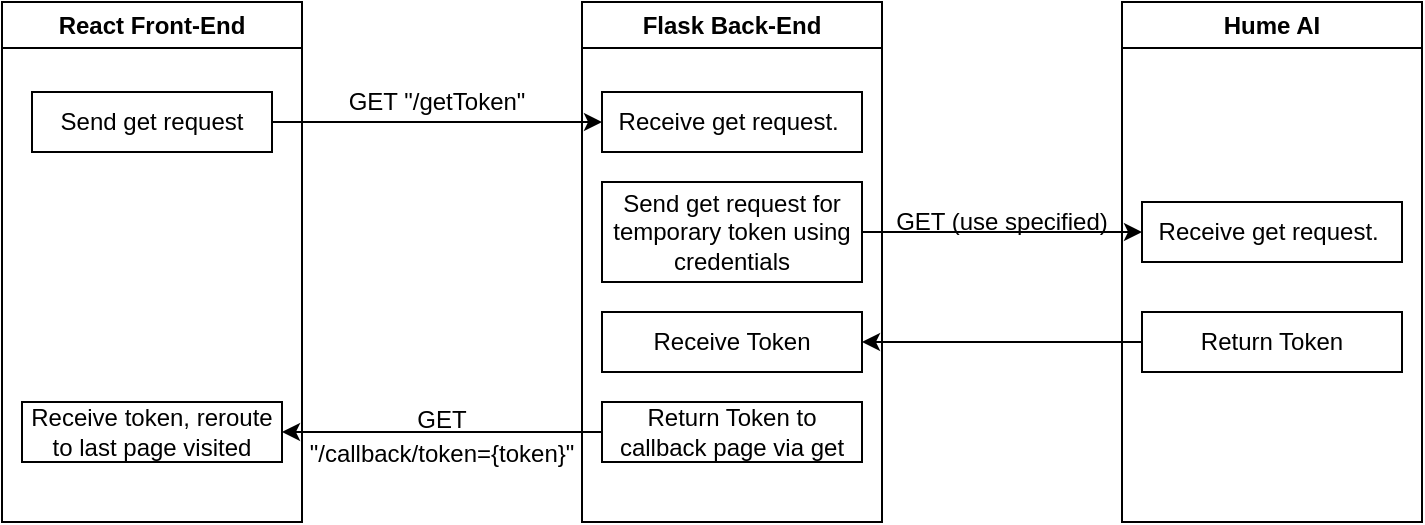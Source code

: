 <mxfile version="24.7.3" type="device">
  <diagram name="Page-1" id="WxkDtdB9mhiRu2S-x5A9">
    <mxGraphModel dx="786" dy="459" grid="1" gridSize="10" guides="1" tooltips="1" connect="1" arrows="1" fold="1" page="1" pageScale="1" pageWidth="850" pageHeight="1100" math="0" shadow="0">
      <root>
        <mxCell id="0" />
        <mxCell id="1" parent="0" />
        <mxCell id="zeQbHcwvESbQHkoAGNXC-2" value="React Front-End" style="swimlane;whiteSpace=wrap;html=1;" vertex="1" parent="1">
          <mxGeometry x="90" y="180" width="150" height="260" as="geometry" />
        </mxCell>
        <mxCell id="zeQbHcwvESbQHkoAGNXC-7" value="Send get request" style="rounded=0;whiteSpace=wrap;html=1;" vertex="1" parent="zeQbHcwvESbQHkoAGNXC-2">
          <mxGeometry x="15" y="45" width="120" height="30" as="geometry" />
        </mxCell>
        <mxCell id="zeQbHcwvESbQHkoAGNXC-24" value="Receive token, reroute to last page visited" style="rounded=0;whiteSpace=wrap;html=1;" vertex="1" parent="zeQbHcwvESbQHkoAGNXC-2">
          <mxGeometry x="10" y="200" width="130" height="30" as="geometry" />
        </mxCell>
        <mxCell id="zeQbHcwvESbQHkoAGNXC-3" value="Flask Back-End" style="swimlane;whiteSpace=wrap;html=1;" vertex="1" parent="1">
          <mxGeometry x="380" y="180" width="150" height="260" as="geometry" />
        </mxCell>
        <mxCell id="zeQbHcwvESbQHkoAGNXC-8" value="Receive get request.&amp;nbsp;" style="rounded=0;whiteSpace=wrap;html=1;" vertex="1" parent="zeQbHcwvESbQHkoAGNXC-3">
          <mxGeometry x="10" y="45" width="130" height="30" as="geometry" />
        </mxCell>
        <mxCell id="zeQbHcwvESbQHkoAGNXC-10" style="edgeStyle=orthogonalEdgeStyle;rounded=0;orthogonalLoop=1;jettySize=auto;html=1;exitX=0.5;exitY=1;exitDx=0;exitDy=0;" edge="1" parent="zeQbHcwvESbQHkoAGNXC-3" source="zeQbHcwvESbQHkoAGNXC-8" target="zeQbHcwvESbQHkoAGNXC-8">
          <mxGeometry relative="1" as="geometry" />
        </mxCell>
        <mxCell id="zeQbHcwvESbQHkoAGNXC-14" value="Send get request for temporary token using credentials" style="rounded=0;whiteSpace=wrap;html=1;" vertex="1" parent="zeQbHcwvESbQHkoAGNXC-3">
          <mxGeometry x="10" y="90" width="130" height="50" as="geometry" />
        </mxCell>
        <mxCell id="zeQbHcwvESbQHkoAGNXC-20" value="Receive Token" style="rounded=0;whiteSpace=wrap;html=1;" vertex="1" parent="zeQbHcwvESbQHkoAGNXC-3">
          <mxGeometry x="10" y="155" width="130" height="30" as="geometry" />
        </mxCell>
        <mxCell id="zeQbHcwvESbQHkoAGNXC-22" value="Return Token to callback page via get" style="rounded=0;whiteSpace=wrap;html=1;" vertex="1" parent="zeQbHcwvESbQHkoAGNXC-3">
          <mxGeometry x="10" y="200" width="130" height="30" as="geometry" />
        </mxCell>
        <mxCell id="zeQbHcwvESbQHkoAGNXC-6" value="GET &quot;/getToken&quot;" style="text;html=1;align=center;verticalAlign=middle;whiteSpace=wrap;rounded=0;" vertex="1" parent="1">
          <mxGeometry x="250" y="220" width="115" height="20" as="geometry" />
        </mxCell>
        <mxCell id="zeQbHcwvESbQHkoAGNXC-11" value="Hume AI" style="swimlane;whiteSpace=wrap;html=1;" vertex="1" parent="1">
          <mxGeometry x="650" y="180" width="150" height="260" as="geometry" />
        </mxCell>
        <mxCell id="zeQbHcwvESbQHkoAGNXC-12" value="Receive get request.&amp;nbsp;" style="rounded=0;whiteSpace=wrap;html=1;" vertex="1" parent="zeQbHcwvESbQHkoAGNXC-11">
          <mxGeometry x="10" y="100" width="130" height="30" as="geometry" />
        </mxCell>
        <mxCell id="zeQbHcwvESbQHkoAGNXC-13" style="edgeStyle=orthogonalEdgeStyle;rounded=0;orthogonalLoop=1;jettySize=auto;html=1;exitX=0.5;exitY=1;exitDx=0;exitDy=0;" edge="1" parent="zeQbHcwvESbQHkoAGNXC-11" source="zeQbHcwvESbQHkoAGNXC-12" target="zeQbHcwvESbQHkoAGNXC-12">
          <mxGeometry relative="1" as="geometry" />
        </mxCell>
        <mxCell id="zeQbHcwvESbQHkoAGNXC-18" value="Return Token" style="rounded=0;whiteSpace=wrap;html=1;" vertex="1" parent="zeQbHcwvESbQHkoAGNXC-11">
          <mxGeometry x="10" y="155" width="130" height="30" as="geometry" />
        </mxCell>
        <mxCell id="zeQbHcwvESbQHkoAGNXC-15" style="edgeStyle=orthogonalEdgeStyle;rounded=0;orthogonalLoop=1;jettySize=auto;html=1;entryX=0;entryY=0.5;entryDx=0;entryDy=0;" edge="1" parent="1" source="zeQbHcwvESbQHkoAGNXC-7" target="zeQbHcwvESbQHkoAGNXC-8">
          <mxGeometry relative="1" as="geometry" />
        </mxCell>
        <mxCell id="zeQbHcwvESbQHkoAGNXC-16" style="edgeStyle=orthogonalEdgeStyle;rounded=0;orthogonalLoop=1;jettySize=auto;html=1;entryX=0;entryY=0.5;entryDx=0;entryDy=0;" edge="1" parent="1" source="zeQbHcwvESbQHkoAGNXC-14" target="zeQbHcwvESbQHkoAGNXC-12">
          <mxGeometry relative="1" as="geometry" />
        </mxCell>
        <mxCell id="zeQbHcwvESbQHkoAGNXC-17" value="GET (use specified)" style="text;html=1;align=center;verticalAlign=middle;whiteSpace=wrap;rounded=0;" vertex="1" parent="1">
          <mxGeometry x="520" y="280" width="140" height="20" as="geometry" />
        </mxCell>
        <mxCell id="zeQbHcwvESbQHkoAGNXC-25" style="edgeStyle=orthogonalEdgeStyle;rounded=0;orthogonalLoop=1;jettySize=auto;html=1;entryX=1;entryY=0.5;entryDx=0;entryDy=0;" edge="1" parent="1" source="zeQbHcwvESbQHkoAGNXC-22" target="zeQbHcwvESbQHkoAGNXC-24">
          <mxGeometry relative="1" as="geometry" />
        </mxCell>
        <mxCell id="zeQbHcwvESbQHkoAGNXC-26" style="edgeStyle=orthogonalEdgeStyle;rounded=0;orthogonalLoop=1;jettySize=auto;html=1;entryX=1;entryY=0.5;entryDx=0;entryDy=0;" edge="1" parent="1" source="zeQbHcwvESbQHkoAGNXC-18" target="zeQbHcwvESbQHkoAGNXC-20">
          <mxGeometry relative="1" as="geometry" />
        </mxCell>
        <mxCell id="zeQbHcwvESbQHkoAGNXC-27" value="GET&lt;div style=&quot;line-height: 55%;&quot;&gt;&lt;br&gt;&lt;div&gt;&quot;/callback/token={token}&quot;&lt;/div&gt;&lt;/div&gt;" style="text;html=1;align=center;verticalAlign=middle;whiteSpace=wrap;rounded=0;" vertex="1" parent="1">
          <mxGeometry x="234.5" y="380" width="150" height="30" as="geometry" />
        </mxCell>
      </root>
    </mxGraphModel>
  </diagram>
</mxfile>
